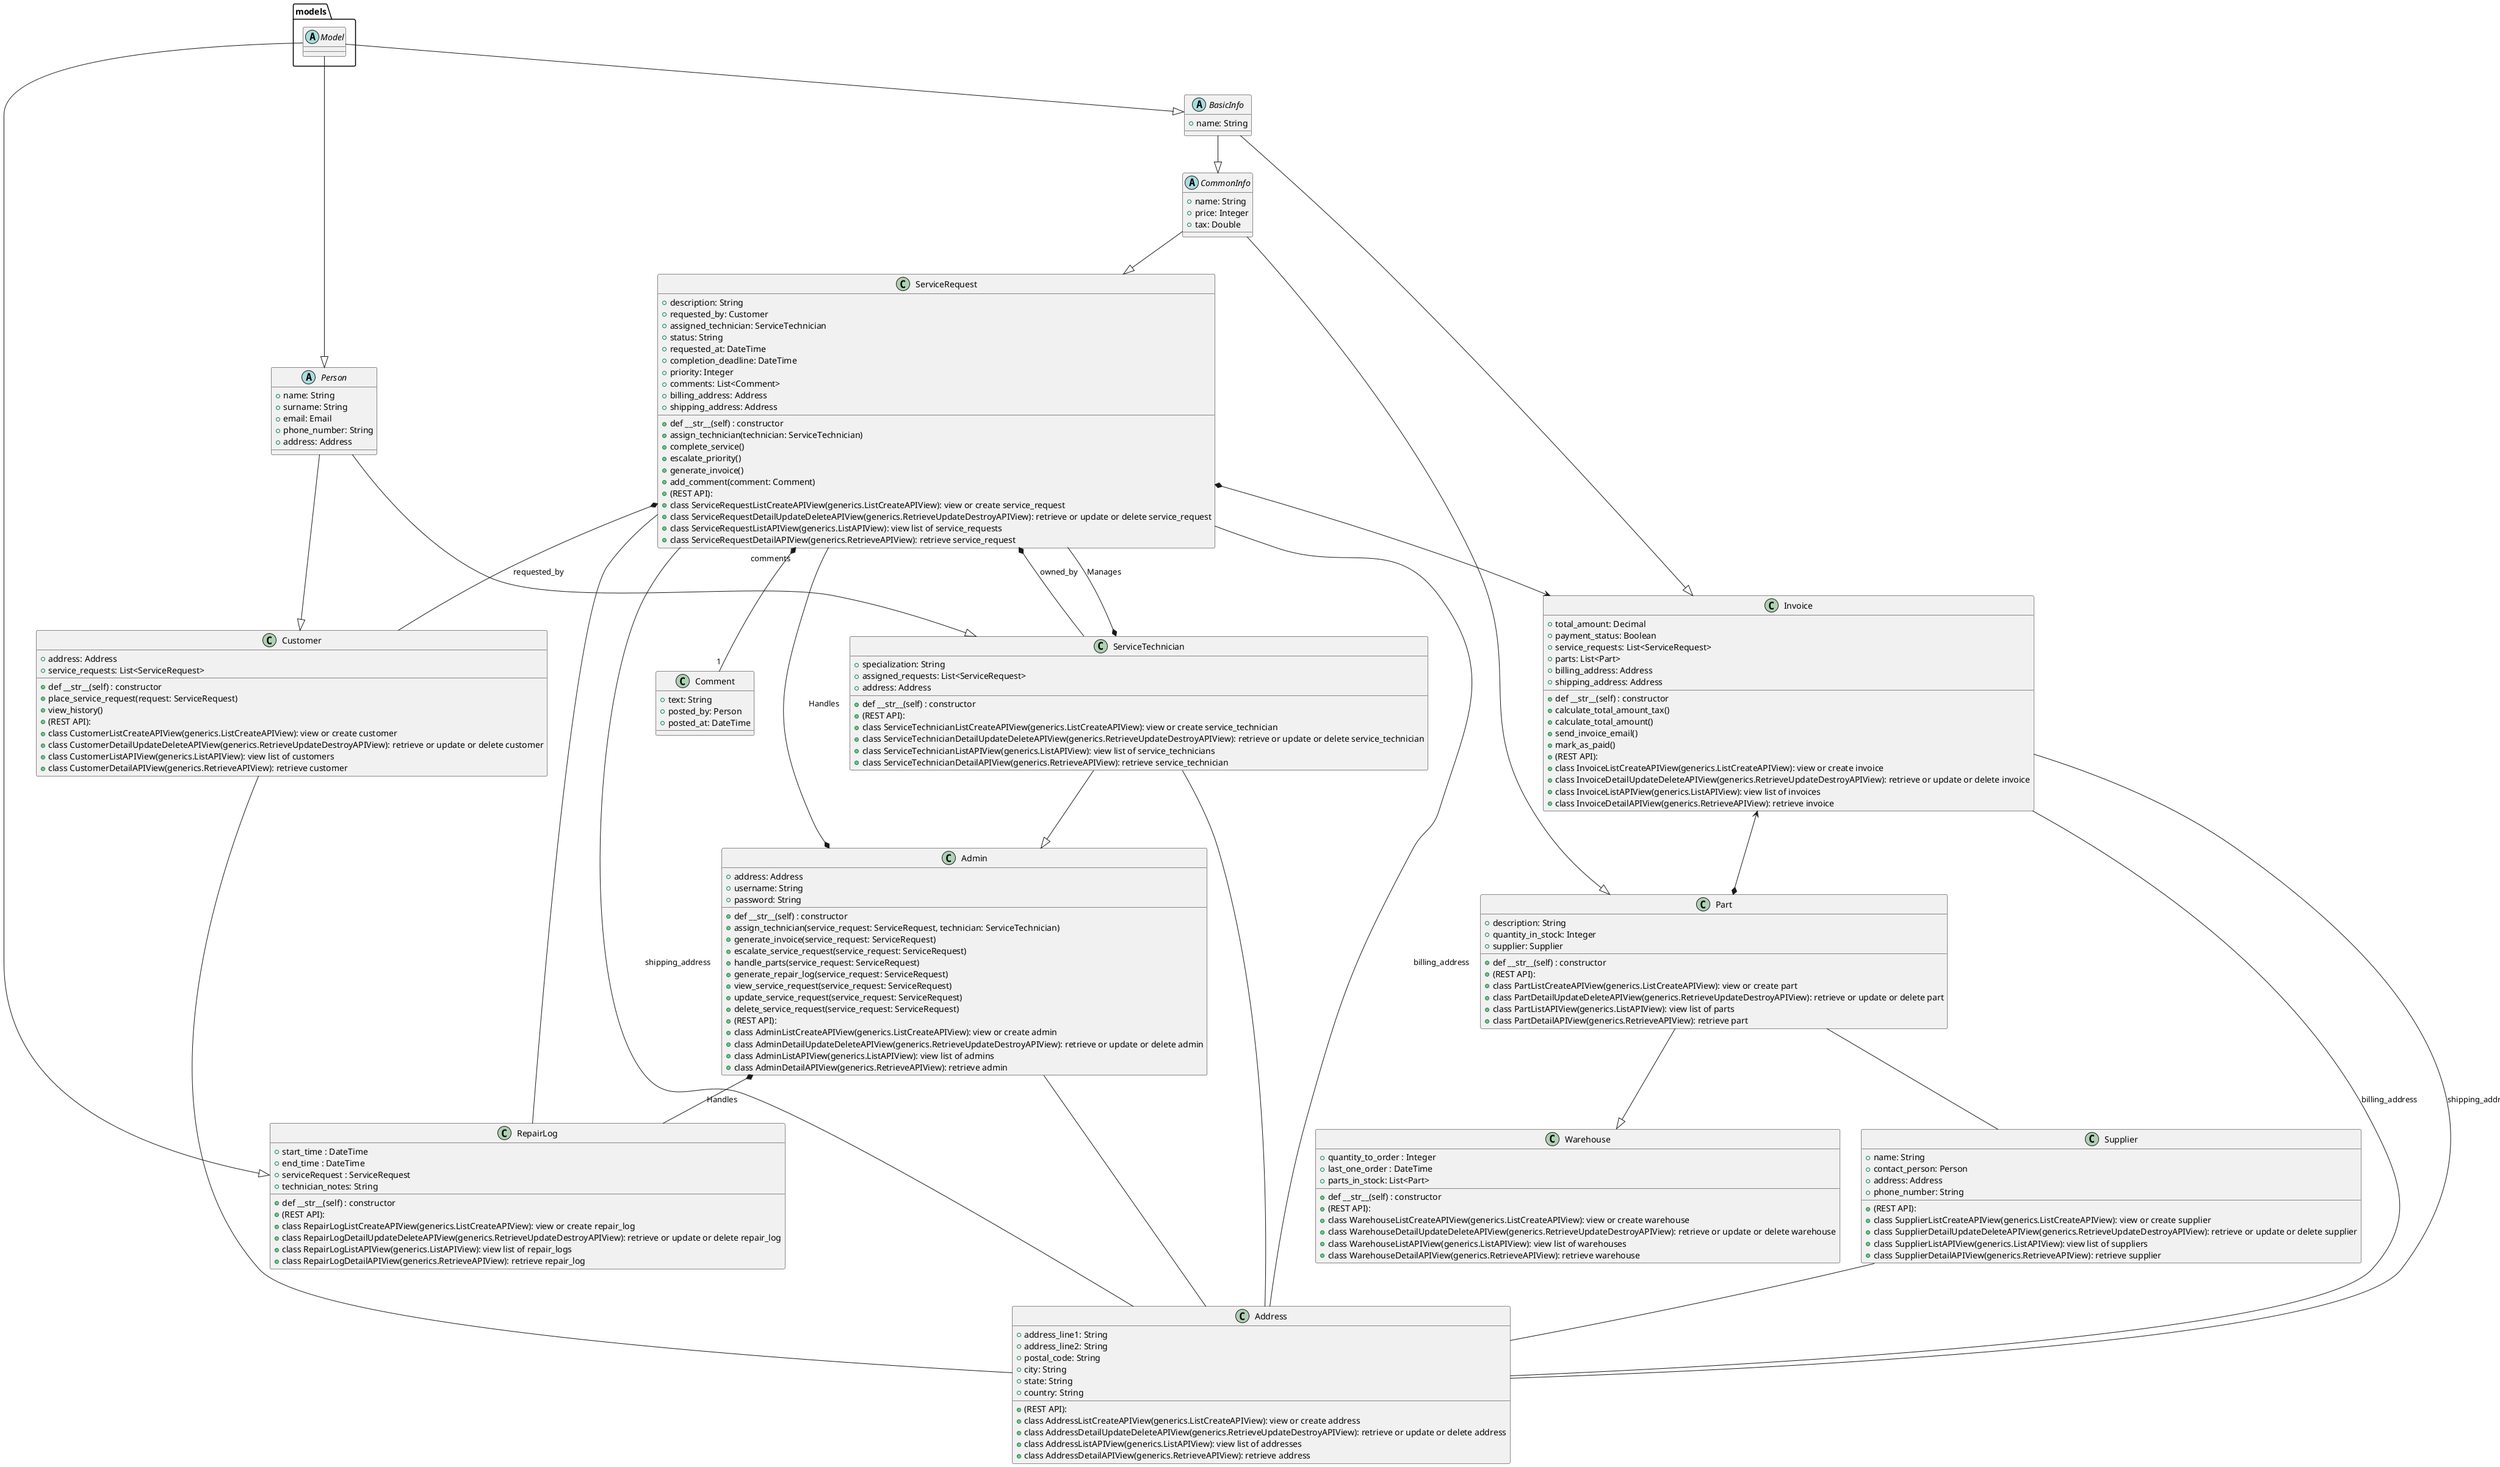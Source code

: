 @startuml

abstract class models.Model {
}

abstract class BasicInfo {
  + name: String
}

abstract class CommonInfo {
  + name: String
  + price: Integer
  + tax: Double
}

abstract class Person {
  + name: String
  + surname: String
  + email: Email
  + phone_number: String
  + address: Address
}

class ServiceRequest {
  + description: String
  + requested_by: Customer
  + assigned_technician: ServiceTechnician
  + status: String
  + requested_at: DateTime
  + completion_deadline: DateTime
  + priority: Integer
  + comments: List<Comment>
  + billing_address: Address
  + shipping_address: Address
  + def __str__(self) : constructor
  + assign_technician(technician: ServiceTechnician)
  + complete_service()
  + escalate_priority()
  + generate_invoice()
  + add_comment(comment: Comment)
  + (REST API):
  + class ServiceRequestListCreateAPIView(generics.ListCreateAPIView): view or create service_request
  + class ServiceRequestDetailUpdateDeleteAPIView(generics.RetrieveUpdateDestroyAPIView): retrieve or update or delete service_request
  + class ServiceRequestListAPIView(generics.ListAPIView): view list of service_requests
  + class ServiceRequestDetailAPIView(generics.RetrieveAPIView): retrieve service_request
}

class Comment {
  + text: String
  + posted_by: Person
  + posted_at: DateTime
}

class Invoice {
  + total_amount: Decimal
  + payment_status: Boolean
  + service_requests: List<ServiceRequest>
  + parts: List<Part>
  + billing_address: Address
  + shipping_address: Address
  + def __str__(self) : constructor
  + calculate_total_amount_tax()
  + calculate_total_amount()
  + send_invoice_email()
  + mark_as_paid()
  + (REST API):
  + class InvoiceListCreateAPIView(generics.ListCreateAPIView): view or create invoice
  + class InvoiceDetailUpdateDeleteAPIView(generics.RetrieveUpdateDestroyAPIView): retrieve or update or delete invoice
  + class InvoiceListAPIView(generics.ListAPIView): view list of invoices
  + class InvoiceDetailAPIView(generics.RetrieveAPIView): retrieve invoice
}

class Part {
  + description: String
  + quantity_in_stock: Integer
  + supplier: Supplier
  + def __str__(self) : constructor
  + (REST API):
  + class PartListCreateAPIView(generics.ListCreateAPIView): view or create part
  + class PartDetailUpdateDeleteAPIView(generics.RetrieveUpdateDestroyAPIView): retrieve or update or delete part
  + class PartListAPIView(generics.ListAPIView): view list of parts
  + class PartDetailAPIView(generics.RetrieveAPIView): retrieve part
}

class Supplier {
  + name: String
  + contact_person: Person
  + address: Address
  + phone_number: String
  + (REST API):
  + class SupplierListCreateAPIView(generics.ListCreateAPIView): view or create supplier
  + class SupplierDetailUpdateDeleteAPIView(generics.RetrieveUpdateDestroyAPIView): retrieve or update or delete supplier
  + class SupplierListAPIView(generics.ListAPIView): view list of suppliers
  + class SupplierDetailAPIView(generics.RetrieveAPIView): retrieve supplier
}

class ServiceTechnician {
  + specialization: String
  + assigned_requests: List<ServiceRequest>
  + address: Address
  + def __str__(self) : constructor
  + (REST API):
  + class ServiceTechnicianListCreateAPIView(generics.ListCreateAPIView): view or create service_technician
  + class ServiceTechnicianDetailUpdateDeleteAPIView(generics.RetrieveUpdateDestroyAPIView): retrieve or update or delete service_technician
  + class ServiceTechnicianListAPIView(generics.ListAPIView): view list of service_technicians
  + class ServiceTechnicianDetailAPIView(generics.RetrieveAPIView): retrieve service_technician
}

class Customer {
  + address: Address
  + service_requests: List<ServiceRequest>
  + def __str__(self) : constructor
  + place_service_request(request: ServiceRequest)
  + view_history()
  + (REST API):
  + class CustomerListCreateAPIView(generics.ListCreateAPIView): view or create customer
  + class CustomerDetailUpdateDeleteAPIView(generics.RetrieveUpdateDestroyAPIView): retrieve or update or delete customer
  + class CustomerListAPIView(generics.ListAPIView): view list of customers
  + class CustomerDetailAPIView(generics.RetrieveAPIView): retrieve customer
}

class Admin {
  + address: Address
  + username: String
  + password: String
  + def __str__(self) : constructor
  + assign_technician(service_request: ServiceRequest, technician: ServiceTechnician)
  + generate_invoice(service_request: ServiceRequest)
  + escalate_service_request(service_request: ServiceRequest)
  + handle_parts(service_request: ServiceRequest)
  + generate_repair_log(service_request: ServiceRequest)
  + view_service_request(service_request: ServiceRequest)
  + update_service_request(service_request: ServiceRequest)
  + delete_service_request(service_request: ServiceRequest)
  + (REST API):
  + class AdminListCreateAPIView(generics.ListCreateAPIView): view or create admin
  + class AdminDetailUpdateDeleteAPIView(generics.RetrieveUpdateDestroyAPIView): retrieve or update or delete admin
  + class AdminListAPIView(generics.ListAPIView): view list of admins
  + class AdminDetailAPIView(generics.RetrieveAPIView): retrieve admin
}

class RepairLog {
  + start_time : DateTime
  + end_time : DateTime
  + serviceRequest : ServiceRequest
  + technician_notes: String
  + def __str__(self) : constructor
  + (REST API):
  + class RepairLogListCreateAPIView(generics.ListCreateAPIView): view or create repair_log
  + class RepairLogDetailUpdateDeleteAPIView(generics.RetrieveUpdateDestroyAPIView): retrieve or update or delete repair_log
  + class RepairLogListAPIView(generics.ListAPIView): view list of repair_logs
  + class RepairLogDetailAPIView(generics.RetrieveAPIView): retrieve repair_log
}

class Warehouse {
  + quantity_to_order : Integer
  + last_one_order : DateTime
  + parts_in_stock: List<Part>
  + def __str__(self) : constructor
  + (REST API):
  + class WarehouseListCreateAPIView(generics.ListCreateAPIView): view or create warehouse
  + class WarehouseDetailUpdateDeleteAPIView(generics.RetrieveUpdateDestroyAPIView): retrieve or update or delete warehouse
  + class WarehouseListAPIView(generics.ListAPIView): view list of warehouses
  + class WarehouseDetailAPIView(generics.RetrieveAPIView): retrieve warehouse
}

class Address {
  + address_line1: String
  + address_line2: String
  + postal_code: String
  + city: String
  + state: String
  + country: String
  + (REST API):
  + class AddressListCreateAPIView(generics.ListCreateAPIView): view or create address
  + class AddressDetailUpdateDeleteAPIView(generics.RetrieveUpdateDestroyAPIView): retrieve or update or delete address
  + class AddressListAPIView(generics.ListAPIView): view list of addresses
  + class AddressDetailAPIView(generics.RetrieveAPIView): retrieve address
}

models.Model --|> BasicInfo
BasicInfo --|> CommonInfo
models.Model --|> Person
models.Model --|> RepairLog
CommonInfo --|>  ServiceRequest
CommonInfo --|> Part

BasicInfo --|> Invoice
ServiceRequest *--> Invoice
ServiceRequest *-- Customer : requested_by
ServiceRequest *-- ServiceTechnician : owned_by
Invoice <--* Part
Part -- Supplier
Person --|> ServiceTechnician
Person --|> Customer
ServiceRequest -- RepairLog
Part --|> Warehouse
ServiceRequest "comments" *-- "1" Comment
ServiceTechnician --|> Admin 
Admin *-- ServiceRequest : Handles
Admin *-- RepairLog : Handles
ServiceTechnician *-- ServiceRequest : Manages
Customer -- Address
Admin -- Address
ServiceTechnician -- Address
Supplier -- Address
ServiceRequest -- Address : billing_address
ServiceRequest -- Address : shipping_address
Invoice -- Address : billing_address
Invoice -- Address : shipping_address

@enduml
